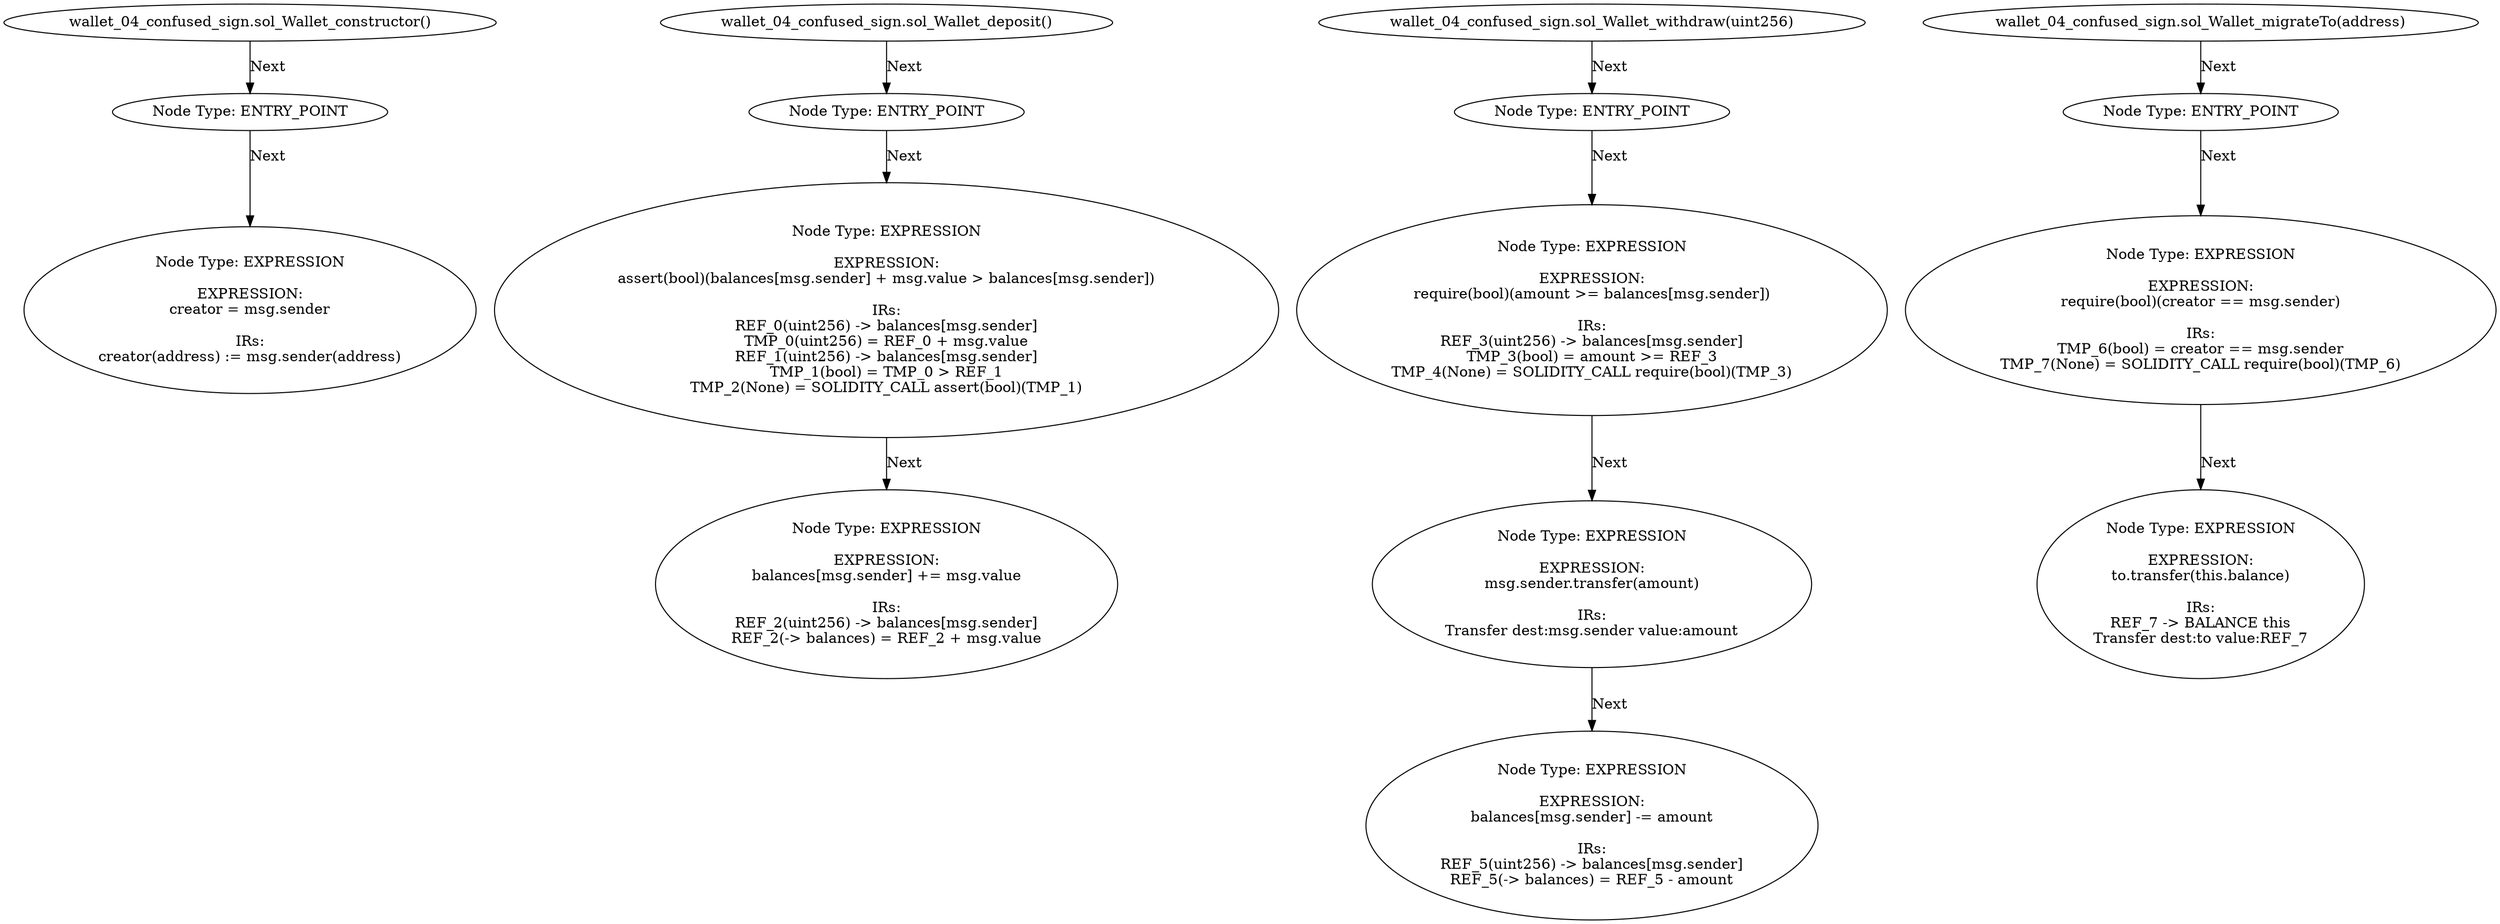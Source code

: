 digraph "" {
	node [label="\N"];
	0	[contract_name=Wallet,
		function_fullname="constructor()",
		label="Node Type: ENTRY_POINT
",
		node_expression=None,
		node_info_vulnerabilities=None,
		node_irs=None,
		node_source_code_lines="[19, 20, 21]",
		node_type=ENTRY_POINT,
		source_file="wallet_04_confused_sign.sol"];
	1	[contract_name=Wallet,
		function_fullname="constructor()",
		label="Node Type: EXPRESSION

EXPRESSION:
creator = msg.sender

IRs:
creator(address) := msg.sender(address)",
		node_expression="creator = msg.sender",
		node_info_vulnerabilities=None,
		node_irs="creator(address) := msg.sender(address)",
		node_source_code_lines="[20]",
		node_type=EXPRESSION,
		source_file="wallet_04_confused_sign.sol"];
	0 -> 1	[key=0,
		edge_type=next,
		label=Next];
	2	[contract_name=Wallet,
		function_fullname="constructor()",
		label="wallet_04_confused_sign.sol_Wallet_constructor()",
		node_expression=None,
		node_info_vulnerabilities=None,
		node_irs=None,
		node_source_code_lines="[19, 20, 21]",
		node_type=FUNCTION_NAME,
		source_file="wallet_04_confused_sign.sol"];
	2 -> 0	[key=0,
		edge_type=next,
		label=Next];
	3	[contract_name=Wallet,
		function_fullname="deposit()",
		label="Node Type: ENTRY_POINT
",
		node_expression=None,
		node_info_vulnerabilities=None,
		node_irs=None,
		node_source_code_lines="[23, 24, 25, 26]",
		node_type=ENTRY_POINT,
		source_file="wallet_04_confused_sign.sol"];
	4	[contract_name=Wallet,
		function_fullname="deposit()",
		label="Node Type: EXPRESSION

EXPRESSION:
assert(bool)(balances[msg.sender] + msg.value > balances[msg.sender])

IRs:
REF_0(uint256) -> \
balances[msg.sender]
TMP_0(uint256) = REF_0 + msg.value
REF_1(uint256) -> balances[msg.sender]
TMP_1(bool) = TMP_0 > REF_1
TMP_2(\
None) = SOLIDITY_CALL assert(bool)(TMP_1)",
		node_expression="assert(bool)(balances[msg.sender] + msg.value > balances[msg.sender])",
		node_info_vulnerabilities=None,
		node_irs="REF_0(uint256) -> balances[msg.sender]
TMP_0(uint256) = REF_0 + msg.value
REF_1(uint256) -> balances[msg.sender]
TMP_1(bool) = TMP_\
0 > REF_1
TMP_2(None) = SOLIDITY_CALL assert(bool)(TMP_1)",
		node_source_code_lines="[24]",
		node_type=EXPRESSION,
		source_file="wallet_04_confused_sign.sol"];
	3 -> 4	[key=0,
		edge_type=next,
		label=Next];
	5	[contract_name=Wallet,
		function_fullname="deposit()",
		label="Node Type: EXPRESSION

EXPRESSION:
balances[msg.sender] += msg.value

IRs:
REF_2(uint256) -> balances[msg.sender]
REF_2(-> balances) = \
REF_2 + msg.value",
		node_expression="balances[msg.sender] += msg.value",
		node_info_vulnerabilities=None,
		node_irs="REF_2(uint256) -> balances[msg.sender]
REF_2(-> balances) = REF_2 + msg.value",
		node_source_code_lines="[25]",
		node_type=EXPRESSION,
		source_file="wallet_04_confused_sign.sol"];
	4 -> 5	[key=0,
		edge_type=next,
		label=Next];
	6	[contract_name=Wallet,
		function_fullname="deposit()",
		label="wallet_04_confused_sign.sol_Wallet_deposit()",
		node_expression=None,
		node_info_vulnerabilities=None,
		node_irs=None,
		node_source_code_lines="[23, 24, 25, 26]",
		node_type=FUNCTION_NAME,
		source_file="wallet_04_confused_sign.sol"];
	6 -> 3	[key=0,
		edge_type=next,
		label=Next];
	7	[contract_name=Wallet,
		function_fullname="withdraw(uint256)",
		label="Node Type: ENTRY_POINT
",
		node_expression=None,
		node_info_vulnerabilities="[{'lines': [30], 'category': 'access_control'}]",
		node_irs=None,
		node_source_code_lines="[28, 29, 30, 31, 32, 33]",
		node_type=ENTRY_POINT,
		source_file="wallet_04_confused_sign.sol"];
	8	[contract_name=Wallet,
		function_fullname="withdraw(uint256)",
		label="Node Type: EXPRESSION

EXPRESSION:
require(bool)(amount >= balances[msg.sender])

IRs:
REF_3(uint256) -> balances[msg.sender]
TMP_\
3(bool) = amount >= REF_3
TMP_4(None) = SOLIDITY_CALL require(bool)(TMP_3)",
		node_expression="require(bool)(amount >= balances[msg.sender])",
		node_info_vulnerabilities="[{'lines': [30], 'category': 'access_control'}]",
		node_irs="REF_3(uint256) -> balances[msg.sender]
TMP_3(bool) = amount >= REF_3
TMP_4(None) = SOLIDITY_CALL require(bool)(TMP_3)",
		node_source_code_lines="[30]",
		node_type=EXPRESSION,
		source_file="wallet_04_confused_sign.sol"];
	7 -> 8	[key=0,
		edge_type=next,
		label=Next];
	9	[contract_name=Wallet,
		function_fullname="withdraw(uint256)",
		label="Node Type: EXPRESSION

EXPRESSION:
msg.sender.transfer(amount)

IRs:
Transfer dest:msg.sender value:amount",
		node_expression="msg.sender.transfer(amount)",
		node_info_vulnerabilities=None,
		node_irs="Transfer dest:msg.sender value:amount",
		node_source_code_lines="[31]",
		node_type=EXPRESSION,
		source_file="wallet_04_confused_sign.sol"];
	8 -> 9	[key=0,
		edge_type=next,
		label=Next];
	10	[contract_name=Wallet,
		function_fullname="withdraw(uint256)",
		label="Node Type: EXPRESSION

EXPRESSION:
balances[msg.sender] -= amount

IRs:
REF_5(uint256) -> balances[msg.sender]
REF_5(-> balances) = \
REF_5 - amount",
		node_expression="balances[msg.sender] -= amount",
		node_info_vulnerabilities=None,
		node_irs="REF_5(uint256) -> balances[msg.sender]
REF_5(-> balances) = REF_5 - amount",
		node_source_code_lines="[32]",
		node_type=EXPRESSION,
		source_file="wallet_04_confused_sign.sol"];
	9 -> 10	[key=0,
		edge_type=next,
		label=Next];
	11	[contract_name=Wallet,
		function_fullname="withdraw(uint256)",
		label="wallet_04_confused_sign.sol_Wallet_withdraw(uint256)",
		node_expression=None,
		node_info_vulnerabilities="[{'lines': [30], 'category': 'access_control'}]",
		node_irs=None,
		node_source_code_lines="[28, 29, 30, 31, 32, 33]",
		node_type=FUNCTION_NAME,
		source_file="wallet_04_confused_sign.sol"];
	11 -> 7	[key=0,
		edge_type=next,
		label=Next];
	12	[contract_name=Wallet,
		function_fullname="migrateTo(address)",
		label="Node Type: ENTRY_POINT
",
		node_expression=None,
		node_info_vulnerabilities=None,
		node_irs=None,
		node_source_code_lines="[37, 38, 39, 40]",
		node_type=ENTRY_POINT,
		source_file="wallet_04_confused_sign.sol"];
	13	[contract_name=Wallet,
		function_fullname="migrateTo(address)",
		label="Node Type: EXPRESSION

EXPRESSION:
require(bool)(creator == msg.sender)

IRs:
TMP_6(bool) = creator == msg.sender
TMP_7(None) = \
SOLIDITY_CALL require(bool)(TMP_6)",
		node_expression="require(bool)(creator == msg.sender)",
		node_info_vulnerabilities=None,
		node_irs="TMP_6(bool) = creator == msg.sender
TMP_7(None) = SOLIDITY_CALL require(bool)(TMP_6)",
		node_source_code_lines="[38]",
		node_type=EXPRESSION,
		source_file="wallet_04_confused_sign.sol"];
	12 -> 13	[key=0,
		edge_type=next,
		label=Next];
	14	[contract_name=Wallet,
		function_fullname="migrateTo(address)",
		label="Node Type: EXPRESSION

EXPRESSION:
to.transfer(this.balance)

IRs:
REF_7 -> BALANCE this
Transfer dest:to value:REF_7",
		node_expression="to.transfer(this.balance)",
		node_info_vulnerabilities=None,
		node_irs="REF_7 -> BALANCE this
Transfer dest:to value:REF_7",
		node_source_code_lines="[39]",
		node_type=EXPRESSION,
		source_file="wallet_04_confused_sign.sol"];
	13 -> 14	[key=0,
		edge_type=next,
		label=Next];
	15	[contract_name=Wallet,
		function_fullname="migrateTo(address)",
		label="wallet_04_confused_sign.sol_Wallet_migrateTo(address)",
		node_expression=None,
		node_info_vulnerabilities=None,
		node_irs=None,
		node_source_code_lines="[37, 38, 39, 40]",
		node_type=FUNCTION_NAME,
		source_file="wallet_04_confused_sign.sol"];
	15 -> 12	[key=0,
		edge_type=next,
		label=Next];
}
